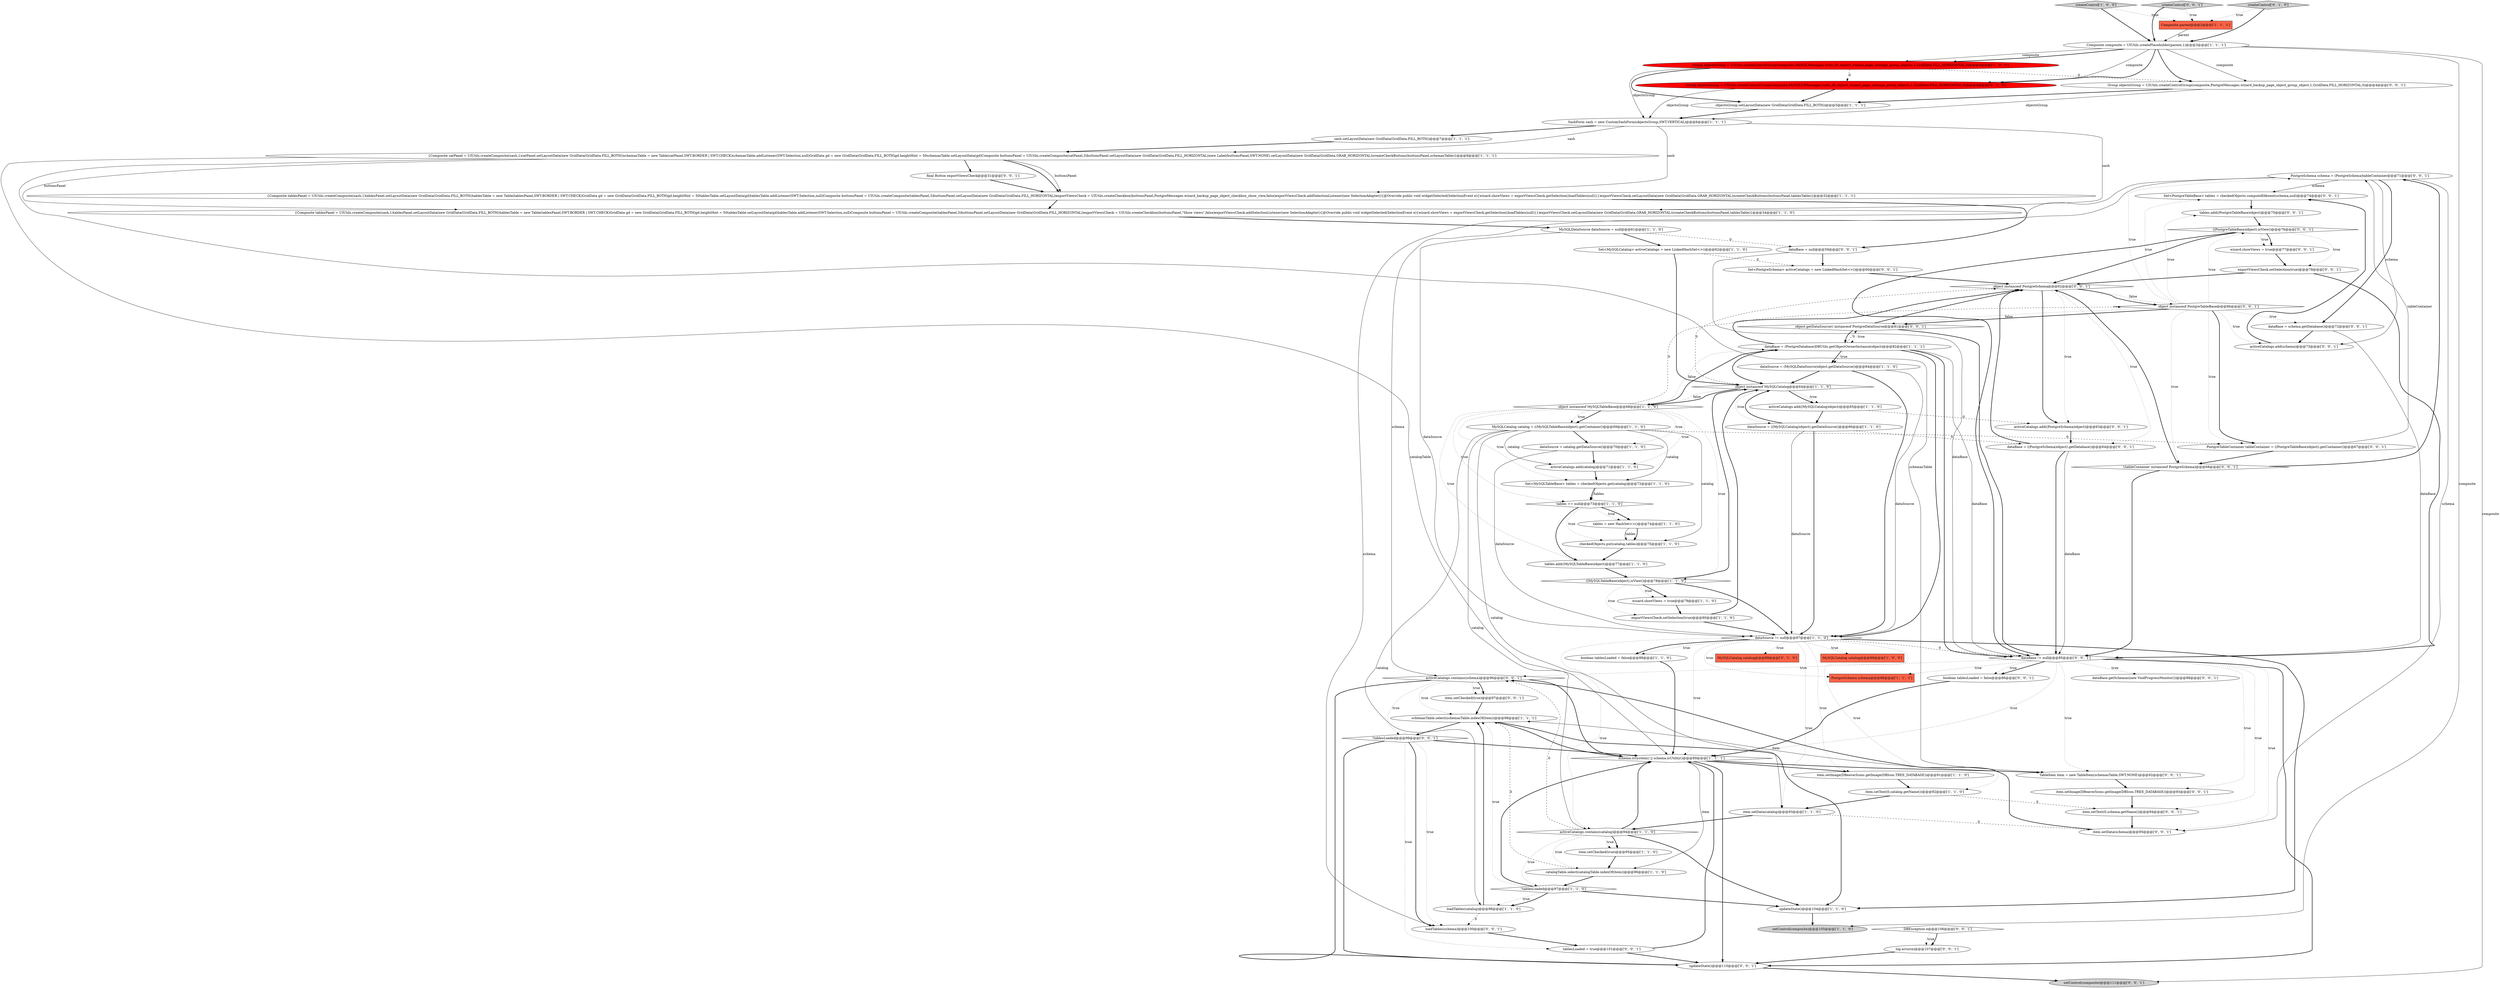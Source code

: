 digraph {
68 [style = filled, label = "PostgreSchema schema = (PostgreSchema)tableContainer@@@71@@@['0', '0', '1']", fillcolor = white, shape = ellipse image = "AAA0AAABBB3BBB"];
37 [style = filled, label = "catalogTable.select(catalogTable.indexOf(item))@@@96@@@['1', '1', '0']", fillcolor = white, shape = ellipse image = "AAA0AAABBB1BBB"];
69 [style = filled, label = "updateState()@@@110@@@['0', '0', '1']", fillcolor = white, shape = ellipse image = "AAA0AAABBB3BBB"];
48 [style = filled, label = "dataBase = ((PostgreSchema)object).getDatabase()@@@64@@@['0', '0', '1']", fillcolor = white, shape = ellipse image = "AAA0AAABBB3BBB"];
32 [style = filled, label = "Group objectsGroup = UIUtils.createControlGroup(composite,MySQLMessages.tools_db_export_wizard_page_settings_group_objects,1,GridData.FILL_HORIZONTAL,0)@@@4@@@['1', '0', '0']", fillcolor = red, shape = ellipse image = "AAA1AAABBB1BBB"];
28 [style = filled, label = "{Composite tablesPanel = UIUtils.createComposite(sash,1)tablesPanel.setLayoutData(new GridData(GridData.FILL_BOTH))tablesTable = new Table(tablesPanel,SWT.BORDER | SWT.CHECK)GridData gd = new GridData(GridData.FILL_BOTH)gd.heightHint = 50tablesTable.setLayoutData(gd)tablesTable.addListener(SWT.Selection,null)Composite buttonsPanel = UIUtils.createComposite(tablesPanel,3)buttonsPanel.setLayoutData(new GridData(GridData.FILL_HORIZONTAL))exportViewsCheck = UIUtils.createCheckbox(buttonsPanel,\"Show views\",false)exportViewsCheck.addSelectionListener(new SelectionAdapter(){@Override public void widgetSelected(SelectionEvent e){wizard.showViews = exportViewsCheck.getSelection()loadTables(null)}})exportViewsCheck.setLayoutData(new GridData(GridData.GRAB_HORIZONTAL))createCheckButtons(buttonsPanel,tablesTable)}@@@34@@@['1', '1', '0']", fillcolor = white, shape = ellipse image = "AAA0AAABBB1BBB"];
19 [style = filled, label = "((MySQLTableBase)object).isView()@@@78@@@['1', '1', '0']", fillcolor = white, shape = diamond image = "AAA0AAABBB1BBB"];
23 [style = filled, label = "exportViewsCheck.setSelection(true)@@@80@@@['1', '1', '0']", fillcolor = white, shape = ellipse image = "AAA0AAABBB1BBB"];
46 [style = filled, label = "Group objectsGroup = UIUtils.createControlGroup(composite,MySQLUIMessages.tools_db_export_wizard_page_settings_group_objects,1,GridData.FILL_HORIZONTAL,0)@@@4@@@['0', '1', '0']", fillcolor = red, shape = ellipse image = "AAA1AAABBB2BBB"];
64 [style = filled, label = "boolean tablesLoaded = false@@@86@@@['0', '0', '1']", fillcolor = white, shape = ellipse image = "AAA0AAABBB3BBB"];
27 [style = filled, label = "createControl['1', '0', '0']", fillcolor = lightgray, shape = diamond image = "AAA0AAABBB1BBB"];
4 [style = filled, label = "boolean tablesLoaded = false@@@88@@@['1', '1', '0']", fillcolor = white, shape = ellipse image = "AAA0AAABBB1BBB"];
41 [style = filled, label = "dataSource = (MySQLDataSource)object.getDataSource()@@@84@@@['1', '1', '0']", fillcolor = white, shape = ellipse image = "AAA0AAABBB1BBB"];
1 [style = filled, label = "item.setImage(DBeaverIcons.getImage(DBIcon.TREE_DATABASE))@@@91@@@['1', '1', '0']", fillcolor = white, shape = ellipse image = "AAA0AAABBB1BBB"];
26 [style = filled, label = "{Composite catPanel = UIUtils.createComposite(sash,1)catPanel.setLayoutData(new GridData(GridData.FILL_BOTH))schemasTable = new Table(catPanel,SWT.BORDER | SWT.CHECK)schemasTable.addListener(SWT.Selection,null)GridData gd = new GridData(GridData.FILL_BOTH)gd.heightHint = 50schemasTable.setLayoutData(gd)Composite buttonsPanel = UIUtils.createComposite(catPanel,3)buttonsPanel.setLayoutData(new GridData(GridData.FILL_HORIZONTAL))new Label(buttonsPanel,SWT.NONE).setLayoutData(new GridData(GridData.GRAB_HORIZONTAL))createCheckButtons(buttonsPanel,schemasTable)}@@@8@@@['1', '1', '1']", fillcolor = white, shape = ellipse image = "AAA0AAABBB1BBB"];
55 [style = filled, label = "Group objectsGroup = UIUtils.createControlGroup(composite,PostgreMessages.wizard_backup_page_object_group_object,1,GridData.FILL_HORIZONTAL,0)@@@4@@@['0', '0', '1']", fillcolor = white, shape = ellipse image = "AAA0AAABBB3BBB"];
76 [style = filled, label = "activeCatalogs.add((PostgreSchema)object)@@@63@@@['0', '0', '1']", fillcolor = white, shape = ellipse image = "AAA0AAABBB3BBB"];
79 [style = filled, label = "log.error(e)@@@107@@@['0', '0', '1']", fillcolor = white, shape = ellipse image = "AAA0AAABBB3BBB"];
2 [style = filled, label = "schemasTable.select(schemasTable.indexOf(item))@@@98@@@['1', '1', '1']", fillcolor = white, shape = ellipse image = "AAA0AAABBB1BBB"];
35 [style = filled, label = "dataSource = catalog.getDataSource()@@@70@@@['1', '1', '0']", fillcolor = white, shape = ellipse image = "AAA0AAABBB1BBB"];
34 [style = filled, label = "activeCatalogs.add(catalog)@@@71@@@['1', '1', '0']", fillcolor = white, shape = ellipse image = "AAA0AAABBB1BBB"];
0 [style = filled, label = "setControl(composite)@@@105@@@['1', '1', '0']", fillcolor = lightgray, shape = ellipse image = "AAA0AAABBB1BBB"];
73 [style = filled, label = "dataBase = null@@@59@@@['0', '0', '1']", fillcolor = white, shape = ellipse image = "AAA0AAABBB3BBB"];
52 [style = filled, label = "activeCatalogs.contains(schema)@@@96@@@['0', '0', '1']", fillcolor = white, shape = diamond image = "AAA0AAABBB3BBB"];
57 [style = filled, label = "wizard.showViews = true@@@77@@@['0', '0', '1']", fillcolor = white, shape = ellipse image = "AAA0AAABBB3BBB"];
81 [style = filled, label = "dataBase != null@@@85@@@['0', '0', '1']", fillcolor = white, shape = diamond image = "AAA0AAABBB3BBB"];
3 [style = filled, label = "object instanceof MySQLCatalog@@@64@@@['1', '1', '0']", fillcolor = white, shape = diamond image = "AAA0AAABBB1BBB"];
7 [style = filled, label = "Composite parent@@@2@@@['1', '1', '1']", fillcolor = tomato, shape = box image = "AAA0AAABBB1BBB"];
10 [style = filled, label = "sash.setLayoutData(new GridData(GridData.FILL_BOTH))@@@7@@@['1', '1', '1']", fillcolor = white, shape = ellipse image = "AAA0AAABBB1BBB"];
18 [style = filled, label = "checkedObjects.put(catalog,tables)@@@75@@@['1', '1', '0']", fillcolor = white, shape = ellipse image = "AAA0AAABBB1BBB"];
71 [style = filled, label = "TableItem item = new TableItem(schemasTable,SWT.NONE)@@@92@@@['0', '0', '1']", fillcolor = white, shape = ellipse image = "AAA0AAABBB3BBB"];
9 [style = filled, label = "wizard.showViews = true@@@79@@@['1', '1', '0']", fillcolor = white, shape = ellipse image = "AAA0AAABBB1BBB"];
17 [style = filled, label = "Set<MySQLCatalog> activeCatalogs = new LinkedHashSet<>()@@@62@@@['1', '1', '0']", fillcolor = white, shape = ellipse image = "AAA0AAABBB1BBB"];
72 [style = filled, label = "Set<PostgreTableBase> tables = checkedObjects.computeIfAbsent(schema,null)@@@74@@@['0', '0', '1']", fillcolor = white, shape = ellipse image = "AAA0AAABBB3BBB"];
70 [style = filled, label = "!(tableContainer instanceof PostgreSchema)@@@68@@@['0', '0', '1']", fillcolor = white, shape = diamond image = "AAA0AAABBB3BBB"];
33 [style = filled, label = "dataSource != null@@@87@@@['1', '1', '0']", fillcolor = white, shape = diamond image = "AAA0AAABBB1BBB"];
14 [style = filled, label = "tables = new HashSet<>()@@@74@@@['1', '1', '0']", fillcolor = white, shape = ellipse image = "AAA0AAABBB1BBB"];
43 [style = filled, label = "MySQLCatalog catalog = ((MySQLTableBase)object).getContainer()@@@69@@@['1', '1', '0']", fillcolor = white, shape = ellipse image = "AAA0AAABBB1BBB"];
12 [style = filled, label = "dataBase = (PostgreDatabase)DBUtils.getObjectOwnerInstance(object)@@@82@@@['1', '1', '1']", fillcolor = white, shape = ellipse image = "AAA0AAABBB1BBB"];
77 [style = filled, label = "item.setData(schema)@@@95@@@['0', '0', '1']", fillcolor = white, shape = ellipse image = "AAA0AAABBB3BBB"];
36 [style = filled, label = "tables == null@@@73@@@['1', '1', '0']", fillcolor = white, shape = diamond image = "AAA0AAABBB1BBB"];
47 [style = filled, label = "createControl['0', '1', '0']", fillcolor = lightgray, shape = diamond image = "AAA0AAABBB2BBB"];
53 [style = filled, label = "DBException e@@@106@@@['0', '0', '1']", fillcolor = white, shape = diamond image = "AAA0AAABBB3BBB"];
74 [style = filled, label = "activeCatalogs.add(schema)@@@73@@@['0', '0', '1']", fillcolor = white, shape = ellipse image = "AAA0AAABBB3BBB"];
78 [style = filled, label = "exportViewsCheck.setSelection(true)@@@78@@@['0', '0', '1']", fillcolor = white, shape = ellipse image = "AAA0AAABBB3BBB"];
59 [style = filled, label = "dataBase.getSchemas(new VoidProgressMonitor())@@@88@@@['0', '0', '1']", fillcolor = white, shape = ellipse image = "AAA0AAABBB3BBB"];
62 [style = filled, label = "loadTables(schema)@@@100@@@['0', '0', '1']", fillcolor = white, shape = ellipse image = "AAA0AAABBB3BBB"];
51 [style = filled, label = "tables.add((PostgreTableBase)object)@@@75@@@['0', '0', '1']", fillcolor = white, shape = ellipse image = "AAA0AAABBB3BBB"];
56 [style = filled, label = "object instanceof PostgreTableBase@@@66@@@['0', '0', '1']", fillcolor = white, shape = diamond image = "AAA0AAABBB3BBB"];
63 [style = filled, label = "createControl['0', '0', '1']", fillcolor = lightgray, shape = diamond image = "AAA0AAABBB3BBB"];
16 [style = filled, label = "!tablesLoaded@@@97@@@['1', '1', '0']", fillcolor = white, shape = diamond image = "AAA0AAABBB1BBB"];
5 [style = filled, label = "objectsGroup.setLayoutData(new GridData(GridData.FILL_BOTH))@@@5@@@['1', '1', '1']", fillcolor = white, shape = ellipse image = "AAA0AAABBB1BBB"];
21 [style = filled, label = "schema.isSystem() || schema.isUtility()@@@89@@@['1', '1', '1']", fillcolor = white, shape = diamond image = "AAA0AAABBB1BBB"];
20 [style = filled, label = "activeCatalogs.add((MySQLCatalog)object)@@@65@@@['1', '1', '0']", fillcolor = white, shape = ellipse image = "AAA0AAABBB1BBB"];
25 [style = filled, label = "object instanceof MySQLTableBase@@@68@@@['1', '1', '0']", fillcolor = white, shape = diamond image = "AAA0AAABBB1BBB"];
29 [style = filled, label = "item.setChecked(true)@@@95@@@['1', '1', '0']", fillcolor = white, shape = ellipse image = "AAA0AAABBB1BBB"];
40 [style = filled, label = "item.setText(0,catalog.getName())@@@92@@@['1', '1', '0']", fillcolor = white, shape = ellipse image = "AAA0AAABBB1BBB"];
65 [style = filled, label = "Set<PostgreSchema> activeCatalogs = new LinkedHashSet<>()@@@60@@@['0', '0', '1']", fillcolor = white, shape = ellipse image = "AAA0AAABBB3BBB"];
15 [style = filled, label = "Composite composite = UIUtils.createPlaceholder(parent,1)@@@3@@@['1', '1', '1']", fillcolor = white, shape = ellipse image = "AAA0AAABBB1BBB"];
67 [style = filled, label = "((PostgreTableBase)object).isView()@@@76@@@['0', '0', '1']", fillcolor = white, shape = diamond image = "AAA0AAABBB3BBB"];
11 [style = filled, label = "{Composite tablesPanel = UIUtils.createComposite(sash,1)tablesPanel.setLayoutData(new GridData(GridData.FILL_BOTH))tablesTable = new Table(tablesPanel,SWT.BORDER | SWT.CHECK)GridData gd = new GridData(GridData.FILL_BOTH)gd.heightHint = 50tablesTable.setLayoutData(gd)tablesTable.addListener(SWT.Selection,null)Composite buttonsPanel = UIUtils.createComposite(tablesPanel,3)buttonsPanel.setLayoutData(new GridData(GridData.FILL_HORIZONTAL))exportViewsCheck = UIUtils.createCheckbox(buttonsPanel,PostgreMessages.wizard_backup_page_object_checkbox_show_view,false)exportViewsCheck.addSelectionListener(new SelectionAdapter(){@Override public void widgetSelected(SelectionEvent e){wizard.showViews = exportViewsCheck.getSelection()loadTables(null)}})exportViewsCheck.setLayoutData(new GridData(GridData.GRAB_HORIZONTAL))createCheckButtons(buttonsPanel,tablesTable)}@@@32@@@['1', '1', '1']", fillcolor = white, shape = ellipse image = "AAA0AAABBB1BBB"];
45 [style = filled, label = "MySQLCatalog catalog@@@89@@@['0', '1', '0']", fillcolor = tomato, shape = box image = "AAA0AAABBB2BBB"];
58 [style = filled, label = "item.setChecked(true)@@@97@@@['0', '0', '1']", fillcolor = white, shape = ellipse image = "AAA0AAABBB3BBB"];
6 [style = filled, label = "updateState()@@@104@@@['1', '1', '0']", fillcolor = white, shape = ellipse image = "AAA0AAABBB1BBB"];
44 [style = filled, label = "tables.add((MySQLTableBase)object)@@@77@@@['1', '1', '0']", fillcolor = white, shape = ellipse image = "AAA0AAABBB1BBB"];
24 [style = filled, label = "dataSource = ((MySQLCatalog)object).getDataSource()@@@66@@@['1', '1', '0']", fillcolor = white, shape = ellipse image = "AAA0AAABBB1BBB"];
50 [style = filled, label = "PostgreTableContainer tableContainer = ((PostgreTableBase)object).getContainer()@@@67@@@['0', '0', '1']", fillcolor = white, shape = ellipse image = "AAA0AAABBB3BBB"];
30 [style = filled, label = "activeCatalogs.contains(catalog)@@@94@@@['1', '1', '0']", fillcolor = white, shape = diamond image = "AAA0AAABBB1BBB"];
60 [style = filled, label = "final Button exportViewsCheck@@@31@@@['0', '0', '1']", fillcolor = white, shape = ellipse image = "AAA0AAABBB3BBB"];
61 [style = filled, label = "item.setText(0,schema.getName())@@@94@@@['0', '0', '1']", fillcolor = white, shape = ellipse image = "AAA0AAABBB3BBB"];
80 [style = filled, label = "item.setImage(DBeaverIcons.getImage(DBIcon.TREE_DATABASE))@@@93@@@['0', '0', '1']", fillcolor = white, shape = ellipse image = "AAA0AAABBB3BBB"];
22 [style = filled, label = "SashForm sash = new CustomSashForm(objectsGroup,SWT.VERTICAL)@@@6@@@['1', '1', '1']", fillcolor = white, shape = ellipse image = "AAA0AAABBB1BBB"];
66 [style = filled, label = "dataBase = schema.getDatabase()@@@72@@@['0', '0', '1']", fillcolor = white, shape = ellipse image = "AAA0AAABBB3BBB"];
82 [style = filled, label = "!tablesLoaded@@@99@@@['0', '0', '1']", fillcolor = white, shape = diamond image = "AAA0AAABBB3BBB"];
83 [style = filled, label = "object.getDataSource() instanceof PostgreDataSource@@@81@@@['0', '0', '1']", fillcolor = white, shape = diamond image = "AAA0AAABBB3BBB"];
39 [style = filled, label = "PostgreSchema schema@@@88@@@['1', '1', '1']", fillcolor = tomato, shape = box image = "AAA0AAABBB1BBB"];
38 [style = filled, label = "loadTables(catalog)@@@98@@@['1', '1', '0']", fillcolor = white, shape = ellipse image = "AAA0AAABBB1BBB"];
31 [style = filled, label = "item.setData(catalog)@@@93@@@['1', '1', '0']", fillcolor = white, shape = ellipse image = "AAA0AAABBB1BBB"];
49 [style = filled, label = "setControl(composite)@@@111@@@['0', '0', '1']", fillcolor = lightgray, shape = ellipse image = "AAA0AAABBB3BBB"];
13 [style = filled, label = "MySQLCatalog catalog@@@89@@@['1', '0', '0']", fillcolor = tomato, shape = box image = "AAA0AAABBB1BBB"];
42 [style = filled, label = "MySQLDataSource dataSource = null@@@61@@@['1', '1', '0']", fillcolor = white, shape = ellipse image = "AAA0AAABBB1BBB"];
75 [style = filled, label = "object instanceof PostgreSchema@@@62@@@['0', '0', '1']", fillcolor = white, shape = diamond image = "AAA0AAABBB3BBB"];
8 [style = filled, label = "Set<MySQLTableBase> tables = checkedObjects.get(catalog)@@@72@@@['1', '1', '0']", fillcolor = white, shape = ellipse image = "AAA0AAABBB1BBB"];
54 [style = filled, label = "tablesLoaded = true@@@101@@@['0', '0', '1']", fillcolor = white, shape = ellipse image = "AAA0AAABBB3BBB"];
51->67 [style = bold, label=""];
37->2 [style = dashed, label="0"];
75->56 [style = bold, label=""];
15->55 [style = bold, label=""];
48->81 [style = bold, label=""];
7->15 [style = solid, label="parent"];
63->15 [style = bold, label=""];
56->67 [style = dotted, label="true"];
25->56 [style = dashed, label="0"];
64->21 [style = bold, label=""];
81->71 [style = dotted, label="true"];
73->65 [style = bold, label=""];
46->22 [style = solid, label="objectsGroup"];
46->5 [style = bold, label=""];
2->6 [style = bold, label=""];
74->72 [style = bold, label=""];
62->54 [style = bold, label=""];
25->35 [style = dotted, label="true"];
83->75 [style = bold, label=""];
67->81 [style = bold, label=""];
44->19 [style = bold, label=""];
68->66 [style = bold, label=""];
25->43 [style = bold, label=""];
82->21 [style = bold, label=""];
21->71 [style = bold, label=""];
30->6 [style = bold, label=""];
68->77 [style = solid, label="schema"];
30->29 [style = bold, label=""];
26->11 [style = bold, label=""];
27->15 [style = bold, label=""];
3->75 [style = dashed, label="0"];
81->59 [style = dotted, label="true"];
15->0 [style = solid, label="composite"];
30->52 [style = dashed, label="0"];
26->21 [style = solid, label="catalogTable"];
68->74 [style = solid, label="schema"];
8->36 [style = bold, label=""];
18->44 [style = bold, label=""];
26->60 [style = bold, label=""];
23->33 [style = bold, label=""];
17->65 [style = dashed, label="0"];
56->83 [style = bold, label=""];
15->49 [style = solid, label="composite"];
19->9 [style = bold, label=""];
43->35 [style = bold, label=""];
57->78 [style = bold, label=""];
68->52 [style = solid, label="schema"];
78->75 [style = bold, label=""];
56->74 [style = dotted, label="true"];
56->72 [style = dotted, label="true"];
82->62 [style = dotted, label="true"];
21->1 [style = bold, label=""];
55->22 [style = solid, label="objectsGroup"];
31->30 [style = bold, label=""];
52->69 [style = bold, label=""];
70->68 [style = bold, label=""];
12->81 [style = bold, label=""];
32->55 [style = dashed, label="0"];
67->57 [style = bold, label=""];
40->31 [style = bold, label=""];
16->38 [style = dotted, label="true"];
26->11 [style = solid, label="buttonsPanel"];
28->42 [style = bold, label=""];
81->69 [style = bold, label=""];
52->21 [style = bold, label=""];
25->19 [style = dotted, label="true"];
19->3 [style = bold, label=""];
81->52 [style = dotted, label="true"];
36->14 [style = dotted, label="true"];
82->54 [style = dotted, label="true"];
25->44 [style = dotted, label="true"];
11->73 [style = bold, label=""];
67->57 [style = dotted, label="true"];
15->32 [style = solid, label="composite"];
53->79 [style = dotted, label="true"];
11->28 [style = bold, label=""];
75->56 [style = dotted, label="false"];
33->13 [style = dotted, label="true"];
79->69 [style = bold, label=""];
15->46 [style = solid, label="composite"];
33->4 [style = dotted, label="true"];
43->18 [style = solid, label="catalog"];
36->44 [style = bold, label=""];
75->48 [style = dotted, label="true"];
16->6 [style = bold, label=""];
50->70 [style = bold, label=""];
43->38 [style = solid, label="catalog"];
83->12 [style = bold, label=""];
76->48 [style = bold, label=""];
56->70 [style = dotted, label="true"];
24->48 [style = dashed, label="0"];
33->81 [style = dashed, label="0"];
4->21 [style = bold, label=""];
65->75 [style = bold, label=""];
33->40 [style = dotted, label="true"];
58->2 [style = bold, label=""];
48->75 [style = bold, label=""];
10->26 [style = bold, label=""];
23->3 [style = bold, label=""];
71->2 [style = solid, label="item"];
22->11 [style = solid, label="sash"];
56->83 [style = dotted, label="false"];
34->8 [style = bold, label=""];
55->5 [style = bold, label=""];
36->14 [style = bold, label=""];
20->76 [style = dashed, label="0"];
43->30 [style = solid, label="catalog"];
38->2 [style = bold, label=""];
75->76 [style = dotted, label="true"];
12->41 [style = bold, label=""];
52->58 [style = bold, label=""];
30->29 [style = dotted, label="true"];
67->78 [style = dotted, label="true"];
50->68 [style = solid, label="tableContainer"];
83->81 [style = bold, label=""];
70->81 [style = bold, label=""];
47->7 [style = dotted, label="true"];
63->7 [style = dotted, label="true"];
66->81 [style = solid, label="dataBase"];
12->75 [style = bold, label=""];
2->21 [style = bold, label=""];
82->62 [style = bold, label=""];
70->75 [style = bold, label=""];
52->2 [style = dotted, label="true"];
56->50 [style = bold, label=""];
68->62 [style = solid, label="schema"];
19->9 [style = dotted, label="true"];
12->33 [style = bold, label=""];
12->81 [style = solid, label="dataBase"];
14->18 [style = bold, label=""];
43->8 [style = solid, label="catalog"];
33->45 [style = dotted, label="true"];
42->73 [style = dashed, label="0"];
35->34 [style = bold, label=""];
5->22 [style = bold, label=""];
24->3 [style = bold, label=""];
37->16 [style = bold, label=""];
25->8 [style = dotted, label="true"];
32->46 [style = dashed, label="0"];
35->33 [style = solid, label="dataSource"];
81->21 [style = dotted, label="true"];
33->39 [style = dotted, label="true"];
26->28 [style = solid, label="buttonsPanel"];
19->33 [style = bold, label=""];
33->31 [style = dotted, label="true"];
81->80 [style = dotted, label="true"];
81->61 [style = dotted, label="true"];
67->75 [style = bold, label=""];
56->50 [style = dotted, label="true"];
22->28 [style = solid, label="sash"];
56->68 [style = dotted, label="true"];
33->4 [style = bold, label=""];
43->31 [style = solid, label="catalog"];
53->79 [style = bold, label=""];
81->64 [style = bold, label=""];
41->33 [style = solid, label="dataSource"];
12->41 [style = dotted, label="true"];
25->12 [style = dotted, label="false"];
29->37 [style = bold, label=""];
24->33 [style = solid, label="dataSource"];
32->22 [style = solid, label="objectsGroup"];
48->81 [style = solid, label="dataBase"];
21->37 [style = solid, label="item"];
3->24 [style = dotted, label="true"];
43->50 [style = dashed, label="0"];
24->33 [style = bold, label=""];
30->21 [style = bold, label=""];
71->80 [style = bold, label=""];
33->21 [style = dotted, label="true"];
38->62 [style = dashed, label="0"];
25->36 [style = dotted, label="true"];
22->10 [style = bold, label=""];
17->3 [style = bold, label=""];
54->21 [style = bold, label=""];
25->43 [style = dotted, label="true"];
30->37 [style = dotted, label="true"];
12->3 [style = bold, label=""];
81->64 [style = dotted, label="true"];
41->33 [style = bold, label=""];
2->82 [style = bold, label=""];
36->18 [style = dotted, label="true"];
75->76 [style = bold, label=""];
3->25 [style = dotted, label="false"];
69->49 [style = bold, label=""];
78->81 [style = bold, label=""];
32->5 [style = bold, label=""];
22->26 [style = solid, label="sash"];
47->15 [style = bold, label=""];
16->2 [style = dotted, label="true"];
14->18 [style = solid, label="tables"];
26->71 [style = solid, label="schemasTable"];
83->12 [style = dotted, label="true"];
1->40 [style = bold, label=""];
3->25 [style = bold, label=""];
25->34 [style = dotted, label="true"];
33->6 [style = bold, label=""];
80->61 [style = bold, label=""];
42->17 [style = bold, label=""];
41->3 [style = bold, label=""];
68->72 [style = solid, label="schema"];
66->74 [style = bold, label=""];
54->69 [style = bold, label=""];
19->23 [style = dotted, label="true"];
8->36 [style = solid, label="tables"];
6->0 [style = bold, label=""];
56->66 [style = dotted, label="true"];
81->39 [style = dotted, label="true"];
21->69 [style = bold, label=""];
33->30 [style = dotted, label="true"];
61->77 [style = bold, label=""];
9->23 [style = bold, label=""];
40->61 [style = dashed, label="0"];
3->20 [style = bold, label=""];
12->83 [style = dashed, label="0"];
56->51 [style = dotted, label="true"];
27->7 [style = dotted, label="true"];
30->16 [style = dotted, label="true"];
25->12 [style = bold, label=""];
82->69 [style = bold, label=""];
52->58 [style = dotted, label="true"];
16->21 [style = bold, label=""];
73->81 [style = solid, label="dataBase"];
77->52 [style = bold, label=""];
33->1 [style = dotted, label="true"];
52->82 [style = dotted, label="true"];
43->34 [style = solid, label="catalog"];
60->11 [style = bold, label=""];
15->46 [style = bold, label=""];
72->51 [style = bold, label=""];
81->77 [style = dotted, label="true"];
20->24 [style = bold, label=""];
15->32 [style = bold, label=""];
31->77 [style = dashed, label="0"];
42->33 [style = solid, label="dataSource"];
16->38 [style = bold, label=""];
15->55 [style = solid, label="composite"];
3->20 [style = dotted, label="true"];
}
